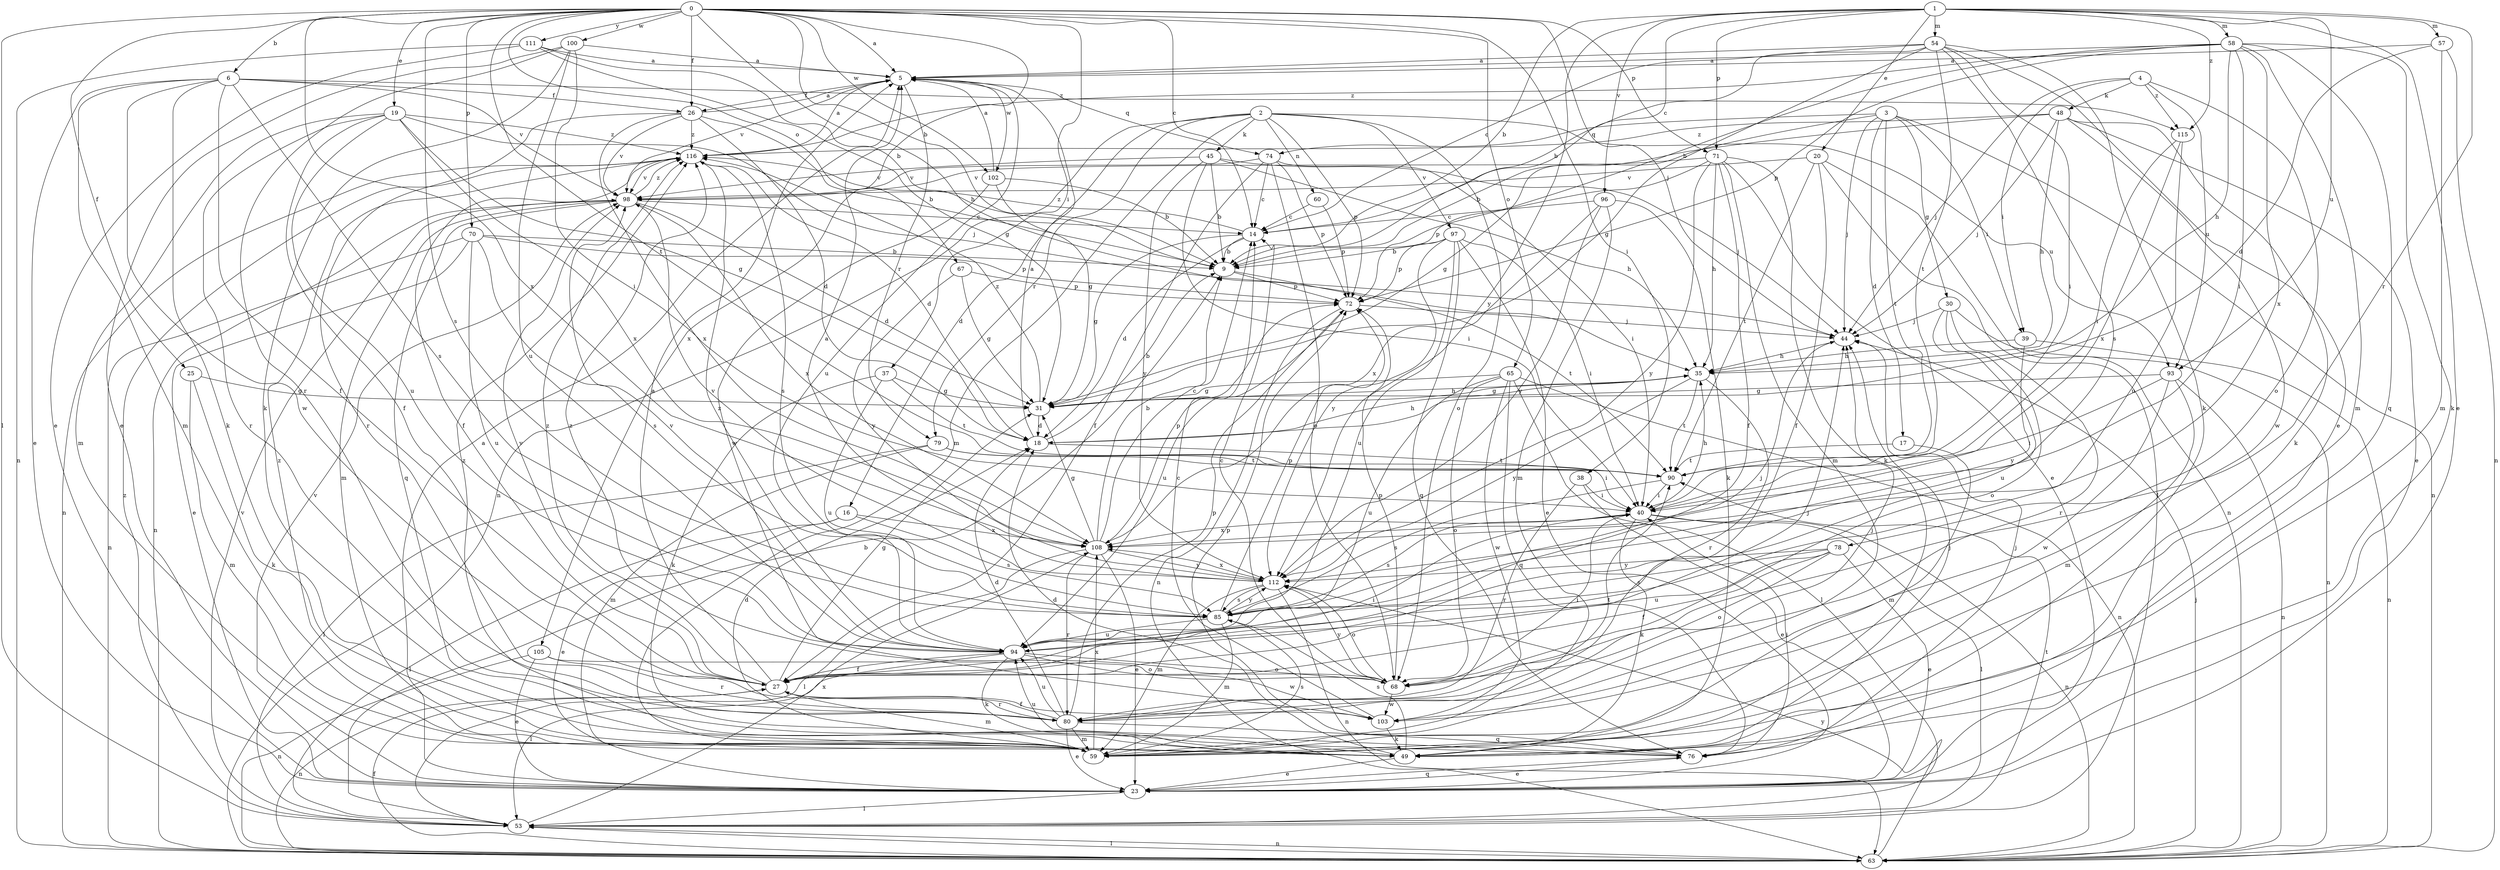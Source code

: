 strict digraph  {
0;
1;
2;
3;
4;
5;
6;
9;
14;
16;
17;
18;
19;
20;
23;
25;
26;
27;
30;
31;
35;
37;
38;
39;
40;
44;
45;
48;
49;
53;
54;
57;
58;
59;
60;
63;
65;
67;
68;
70;
71;
72;
74;
76;
78;
79;
80;
85;
90;
93;
94;
96;
97;
98;
100;
102;
103;
105;
108;
111;
112;
115;
116;
0 -> 5  [label=a];
0 -> 6  [label=b];
0 -> 9  [label=b];
0 -> 14  [label=c];
0 -> 19  [label=e];
0 -> 25  [label=f];
0 -> 26  [label=f];
0 -> 35  [label=h];
0 -> 37  [label=i];
0 -> 38  [label=i];
0 -> 44  [label=j];
0 -> 53  [label=l];
0 -> 65  [label=o];
0 -> 67  [label=o];
0 -> 70  [label=p];
0 -> 71  [label=p];
0 -> 85  [label=s];
0 -> 90  [label=t];
0 -> 100  [label=w];
0 -> 102  [label=w];
0 -> 105  [label=x];
0 -> 108  [label=x];
0 -> 111  [label=y];
1 -> 9  [label=b];
1 -> 14  [label=c];
1 -> 20  [label=e];
1 -> 23  [label=e];
1 -> 54  [label=m];
1 -> 57  [label=m];
1 -> 58  [label=m];
1 -> 71  [label=p];
1 -> 78  [label=r];
1 -> 93  [label=u];
1 -> 96  [label=v];
1 -> 112  [label=y];
1 -> 115  [label=z];
2 -> 16  [label=d];
2 -> 45  [label=k];
2 -> 59  [label=m];
2 -> 60  [label=n];
2 -> 63  [label=n];
2 -> 68  [label=o];
2 -> 72  [label=p];
2 -> 79  [label=r];
2 -> 93  [label=u];
2 -> 97  [label=v];
3 -> 17  [label=d];
3 -> 30  [label=g];
3 -> 31  [label=g];
3 -> 39  [label=i];
3 -> 44  [label=j];
3 -> 63  [label=n];
3 -> 74  [label=q];
3 -> 90  [label=t];
4 -> 39  [label=i];
4 -> 44  [label=j];
4 -> 48  [label=k];
4 -> 68  [label=o];
4 -> 93  [label=u];
4 -> 115  [label=z];
5 -> 26  [label=f];
5 -> 74  [label=q];
5 -> 79  [label=r];
5 -> 94  [label=u];
5 -> 98  [label=v];
5 -> 102  [label=w];
6 -> 23  [label=e];
6 -> 26  [label=f];
6 -> 27  [label=f];
6 -> 49  [label=k];
6 -> 59  [label=m];
6 -> 85  [label=s];
6 -> 98  [label=v];
6 -> 103  [label=w];
6 -> 115  [label=z];
9 -> 72  [label=p];
9 -> 90  [label=t];
14 -> 9  [label=b];
14 -> 18  [label=d];
14 -> 31  [label=g];
14 -> 116  [label=z];
16 -> 23  [label=e];
16 -> 53  [label=l];
16 -> 85  [label=s];
16 -> 108  [label=x];
17 -> 59  [label=m];
17 -> 90  [label=t];
18 -> 5  [label=a];
18 -> 9  [label=b];
18 -> 35  [label=h];
18 -> 90  [label=t];
19 -> 27  [label=f];
19 -> 31  [label=g];
19 -> 44  [label=j];
19 -> 59  [label=m];
19 -> 80  [label=r];
19 -> 94  [label=u];
19 -> 108  [label=x];
19 -> 116  [label=z];
20 -> 27  [label=f];
20 -> 53  [label=l];
20 -> 63  [label=n];
20 -> 90  [label=t];
20 -> 98  [label=v];
23 -> 5  [label=a];
23 -> 53  [label=l];
23 -> 76  [label=q];
23 -> 98  [label=v];
25 -> 31  [label=g];
25 -> 49  [label=k];
25 -> 59  [label=m];
26 -> 5  [label=a];
26 -> 9  [label=b];
26 -> 18  [label=d];
26 -> 80  [label=r];
26 -> 98  [label=v];
26 -> 108  [label=x];
26 -> 116  [label=z];
27 -> 5  [label=a];
27 -> 31  [label=g];
27 -> 40  [label=i];
27 -> 44  [label=j];
27 -> 59  [label=m];
27 -> 63  [label=n];
27 -> 80  [label=r];
27 -> 98  [label=v];
27 -> 116  [label=z];
30 -> 44  [label=j];
30 -> 63  [label=n];
30 -> 68  [label=o];
30 -> 80  [label=r];
30 -> 94  [label=u];
31 -> 18  [label=d];
31 -> 35  [label=h];
31 -> 116  [label=z];
35 -> 31  [label=g];
35 -> 80  [label=r];
35 -> 90  [label=t];
35 -> 112  [label=y];
37 -> 31  [label=g];
37 -> 49  [label=k];
37 -> 90  [label=t];
37 -> 94  [label=u];
38 -> 23  [label=e];
38 -> 40  [label=i];
38 -> 80  [label=r];
39 -> 35  [label=h];
39 -> 63  [label=n];
39 -> 112  [label=y];
40 -> 35  [label=h];
40 -> 49  [label=k];
40 -> 53  [label=l];
40 -> 63  [label=n];
40 -> 85  [label=s];
40 -> 108  [label=x];
44 -> 35  [label=h];
45 -> 9  [label=b];
45 -> 35  [label=h];
45 -> 40  [label=i];
45 -> 44  [label=j];
45 -> 98  [label=v];
45 -> 112  [label=y];
48 -> 9  [label=b];
48 -> 23  [label=e];
48 -> 35  [label=h];
48 -> 44  [label=j];
48 -> 49  [label=k];
48 -> 103  [label=w];
48 -> 116  [label=z];
49 -> 18  [label=d];
49 -> 23  [label=e];
49 -> 44  [label=j];
49 -> 85  [label=s];
49 -> 116  [label=z];
53 -> 9  [label=b];
53 -> 63  [label=n];
53 -> 90  [label=t];
53 -> 98  [label=v];
53 -> 108  [label=x];
53 -> 116  [label=z];
54 -> 5  [label=a];
54 -> 9  [label=b];
54 -> 14  [label=c];
54 -> 23  [label=e];
54 -> 31  [label=g];
54 -> 40  [label=i];
54 -> 49  [label=k];
54 -> 85  [label=s];
54 -> 90  [label=t];
57 -> 5  [label=a];
57 -> 18  [label=d];
57 -> 59  [label=m];
57 -> 63  [label=n];
58 -> 5  [label=a];
58 -> 9  [label=b];
58 -> 35  [label=h];
58 -> 40  [label=i];
58 -> 49  [label=k];
58 -> 59  [label=m];
58 -> 72  [label=p];
58 -> 76  [label=q];
58 -> 108  [label=x];
58 -> 116  [label=z];
59 -> 18  [label=d];
59 -> 85  [label=s];
59 -> 108  [label=x];
59 -> 116  [label=z];
60 -> 14  [label=c];
60 -> 72  [label=p];
63 -> 27  [label=f];
63 -> 44  [label=j];
63 -> 53  [label=l];
63 -> 112  [label=y];
65 -> 31  [label=g];
65 -> 53  [label=l];
65 -> 63  [label=n];
65 -> 68  [label=o];
65 -> 76  [label=q];
65 -> 94  [label=u];
65 -> 103  [label=w];
67 -> 31  [label=g];
67 -> 72  [label=p];
67 -> 112  [label=y];
68 -> 14  [label=c];
68 -> 40  [label=i];
68 -> 72  [label=p];
68 -> 103  [label=w];
68 -> 112  [label=y];
68 -> 116  [label=z];
70 -> 9  [label=b];
70 -> 23  [label=e];
70 -> 63  [label=n];
70 -> 72  [label=p];
70 -> 85  [label=s];
70 -> 94  [label=u];
71 -> 23  [label=e];
71 -> 27  [label=f];
71 -> 35  [label=h];
71 -> 49  [label=k];
71 -> 59  [label=m];
71 -> 72  [label=p];
71 -> 98  [label=v];
71 -> 112  [label=y];
72 -> 44  [label=j];
72 -> 63  [label=n];
72 -> 94  [label=u];
74 -> 14  [label=c];
74 -> 27  [label=f];
74 -> 40  [label=i];
74 -> 68  [label=o];
74 -> 72  [label=p];
74 -> 98  [label=v];
76 -> 23  [label=e];
76 -> 40  [label=i];
76 -> 44  [label=j];
76 -> 72  [label=p];
76 -> 94  [label=u];
78 -> 23  [label=e];
78 -> 27  [label=f];
78 -> 68  [label=o];
78 -> 85  [label=s];
78 -> 94  [label=u];
78 -> 112  [label=y];
79 -> 40  [label=i];
79 -> 53  [label=l];
79 -> 59  [label=m];
79 -> 90  [label=t];
80 -> 18  [label=d];
80 -> 23  [label=e];
80 -> 27  [label=f];
80 -> 44  [label=j];
80 -> 59  [label=m];
80 -> 72  [label=p];
80 -> 76  [label=q];
80 -> 90  [label=t];
80 -> 94  [label=u];
85 -> 44  [label=j];
85 -> 59  [label=m];
85 -> 72  [label=p];
85 -> 94  [label=u];
85 -> 112  [label=y];
90 -> 40  [label=i];
90 -> 85  [label=s];
93 -> 31  [label=g];
93 -> 40  [label=i];
93 -> 59  [label=m];
93 -> 63  [label=n];
93 -> 103  [label=w];
94 -> 27  [label=f];
94 -> 49  [label=k];
94 -> 53  [label=l];
94 -> 68  [label=o];
94 -> 98  [label=v];
94 -> 103  [label=w];
94 -> 116  [label=z];
96 -> 14  [label=c];
96 -> 49  [label=k];
96 -> 59  [label=m];
96 -> 108  [label=x];
96 -> 112  [label=y];
97 -> 9  [label=b];
97 -> 23  [label=e];
97 -> 40  [label=i];
97 -> 72  [label=p];
97 -> 76  [label=q];
97 -> 94  [label=u];
97 -> 112  [label=y];
98 -> 14  [label=c];
98 -> 18  [label=d];
98 -> 59  [label=m];
98 -> 63  [label=n];
98 -> 76  [label=q];
98 -> 108  [label=x];
98 -> 116  [label=z];
100 -> 5  [label=a];
100 -> 23  [label=e];
100 -> 40  [label=i];
100 -> 49  [label=k];
100 -> 80  [label=r];
100 -> 94  [label=u];
102 -> 5  [label=a];
102 -> 9  [label=b];
102 -> 31  [label=g];
102 -> 103  [label=w];
103 -> 14  [label=c];
103 -> 49  [label=k];
105 -> 23  [label=e];
105 -> 63  [label=n];
105 -> 68  [label=o];
105 -> 80  [label=r];
108 -> 9  [label=b];
108 -> 14  [label=c];
108 -> 23  [label=e];
108 -> 31  [label=g];
108 -> 53  [label=l];
108 -> 72  [label=p];
108 -> 80  [label=r];
108 -> 112  [label=y];
111 -> 5  [label=a];
111 -> 9  [label=b];
111 -> 23  [label=e];
111 -> 31  [label=g];
111 -> 63  [label=n];
112 -> 5  [label=a];
112 -> 59  [label=m];
112 -> 63  [label=n];
112 -> 68  [label=o];
112 -> 85  [label=s];
112 -> 98  [label=v];
112 -> 108  [label=x];
115 -> 40  [label=i];
115 -> 94  [label=u];
115 -> 108  [label=x];
116 -> 5  [label=a];
116 -> 18  [label=d];
116 -> 27  [label=f];
116 -> 63  [label=n];
116 -> 85  [label=s];
116 -> 98  [label=v];
}

